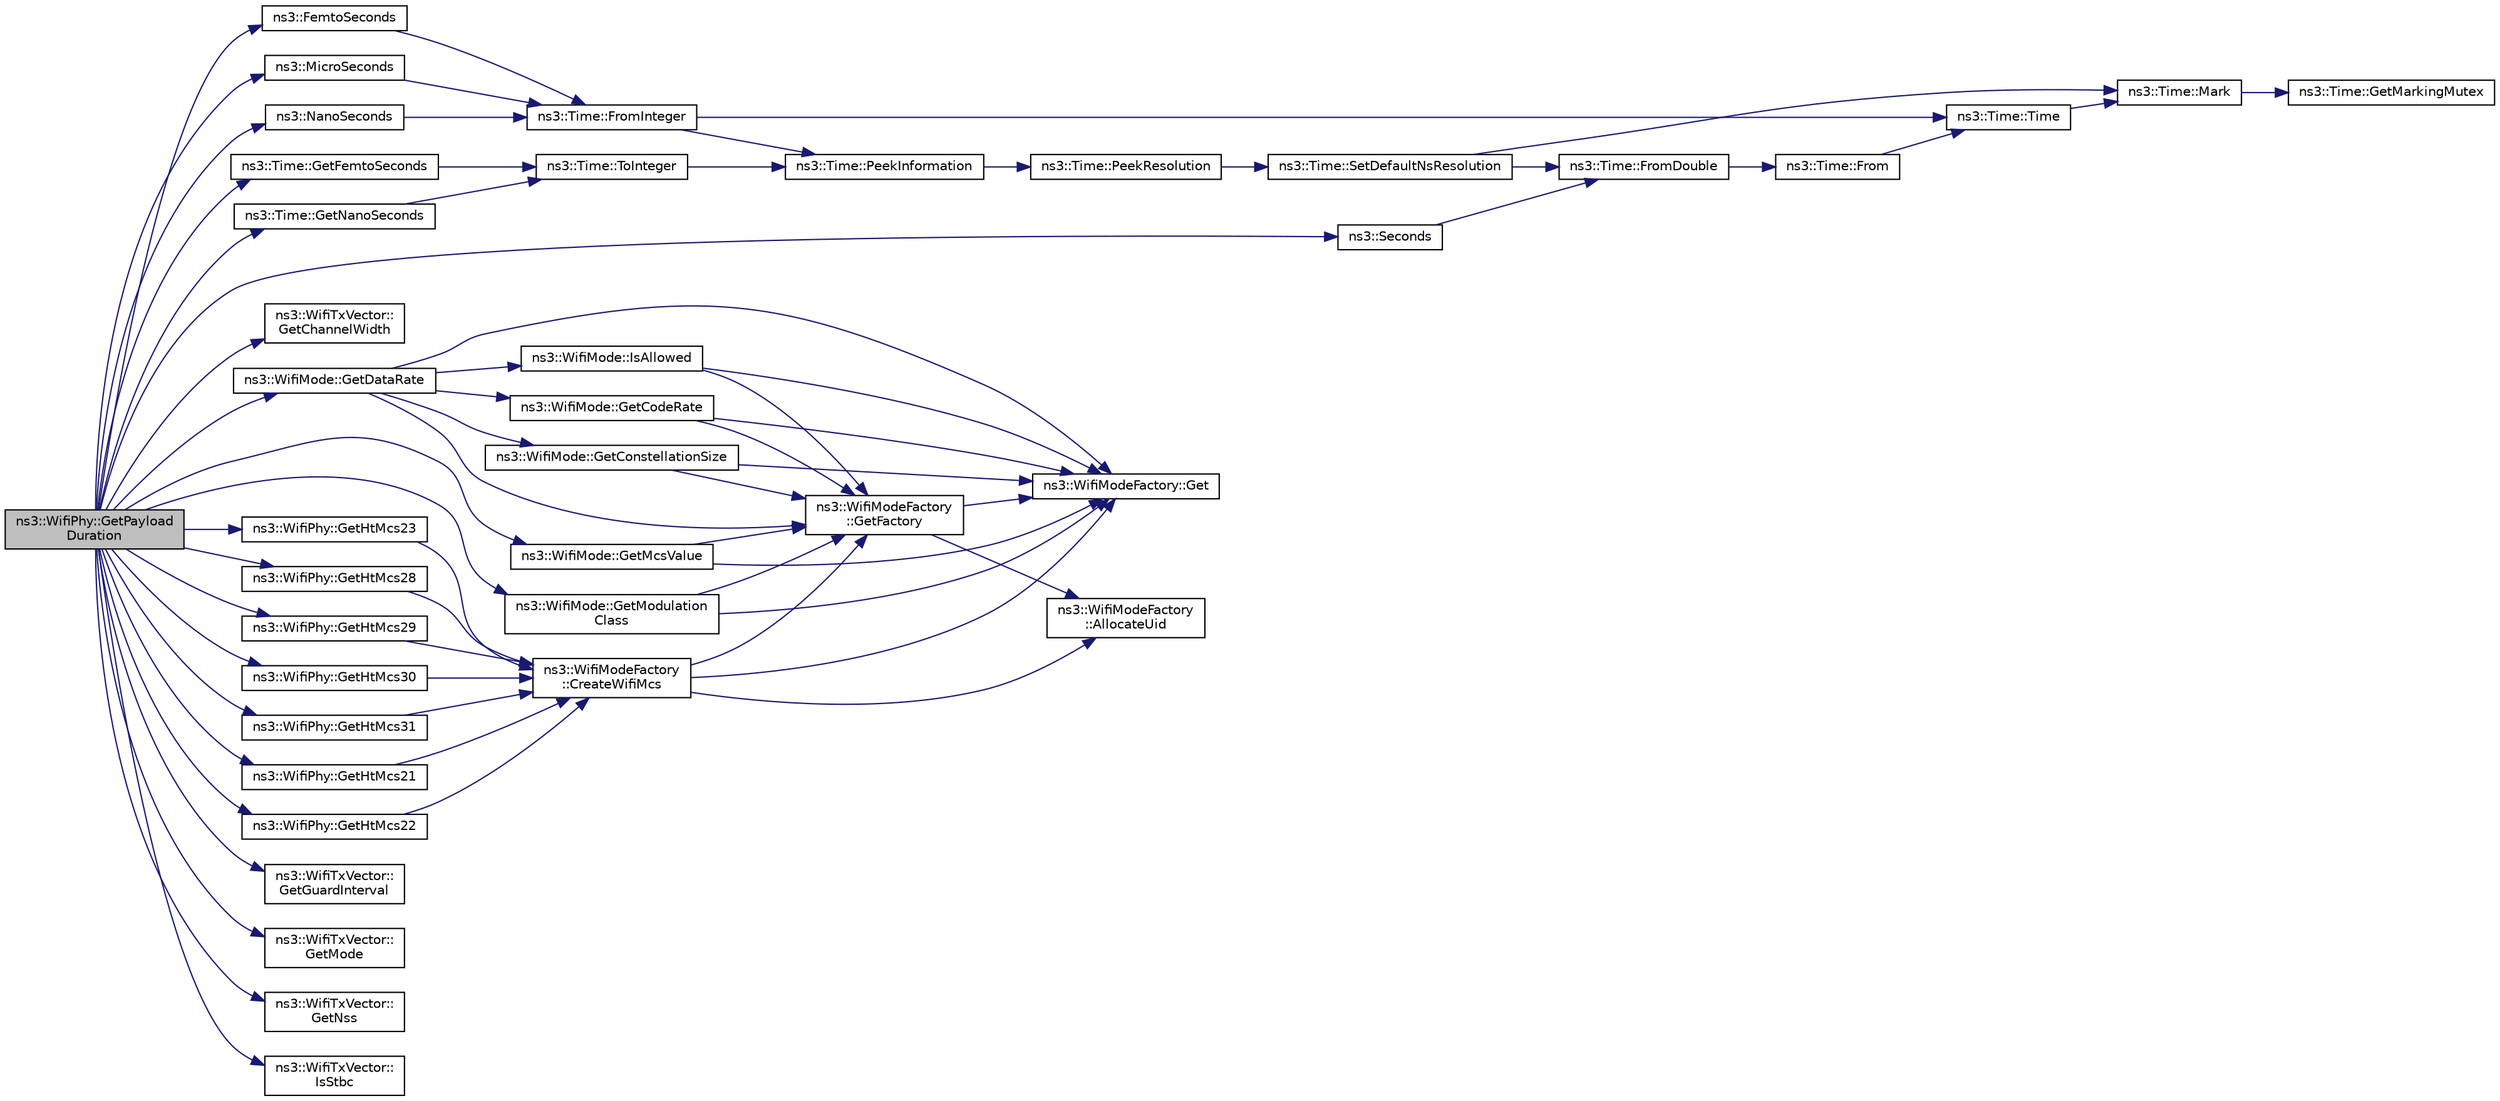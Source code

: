 digraph "ns3::WifiPhy::GetPayloadDuration"
{
 // LATEX_PDF_SIZE
  edge [fontname="Helvetica",fontsize="10",labelfontname="Helvetica",labelfontsize="10"];
  node [fontname="Helvetica",fontsize="10",shape=record];
  rankdir="LR";
  Node1 [label="ns3::WifiPhy::GetPayload\lDuration",height=0.2,width=0.4,color="black", fillcolor="grey75", style="filled", fontcolor="black",tooltip=" "];
  Node1 -> Node2 [color="midnightblue",fontsize="10",style="solid",fontname="Helvetica"];
  Node2 [label="ns3::FemtoSeconds",height=0.2,width=0.4,color="black", fillcolor="white", style="filled",URL="$group__timecivil.html#ga7df0af9e3ea0a71baeba0fbde1c54943",tooltip="Construct a Time in the indicated unit."];
  Node2 -> Node3 [color="midnightblue",fontsize="10",style="solid",fontname="Helvetica"];
  Node3 [label="ns3::Time::FromInteger",height=0.2,width=0.4,color="black", fillcolor="white", style="filled",URL="$classns3_1_1_time.html#a3e742c67b2764e75ff95f9b754d43fe9",tooltip="Create a Time equal to value in unit unit."];
  Node3 -> Node4 [color="midnightblue",fontsize="10",style="solid",fontname="Helvetica"];
  Node4 [label="ns3::Time::Time",height=0.2,width=0.4,color="black", fillcolor="white", style="filled",URL="$classns3_1_1_time.html#a8a39dc1b8cbbd7fe6d940e492d1b925e",tooltip="Default constructor, with value 0."];
  Node4 -> Node5 [color="midnightblue",fontsize="10",style="solid",fontname="Helvetica"];
  Node5 [label="ns3::Time::Mark",height=0.2,width=0.4,color="black", fillcolor="white", style="filled",URL="$classns3_1_1_time.html#aa7eef2a1119c1c4855d99f1e83d44c54",tooltip="Record a Time instance with the MarkedTimes."];
  Node5 -> Node6 [color="midnightblue",fontsize="10",style="solid",fontname="Helvetica"];
  Node6 [label="ns3::Time::GetMarkingMutex",height=0.2,width=0.4,color="black", fillcolor="white", style="filled",URL="$classns3_1_1_time.html#addd8e672203391b3ae98ee475ce05272",tooltip=" "];
  Node3 -> Node7 [color="midnightblue",fontsize="10",style="solid",fontname="Helvetica"];
  Node7 [label="ns3::Time::PeekInformation",height=0.2,width=0.4,color="black", fillcolor="white", style="filled",URL="$classns3_1_1_time.html#a0b023c55c20582aa7c1781aacf128034",tooltip="Get the Information record for timeUnit for the current Resolution."];
  Node7 -> Node8 [color="midnightblue",fontsize="10",style="solid",fontname="Helvetica"];
  Node8 [label="ns3::Time::PeekResolution",height=0.2,width=0.4,color="black", fillcolor="white", style="filled",URL="$classns3_1_1_time.html#a963e53522278fcbdf1ab9f7adbd0f5d6",tooltip="Get the current Resolution."];
  Node8 -> Node9 [color="midnightblue",fontsize="10",style="solid",fontname="Helvetica"];
  Node9 [label="ns3::Time::SetDefaultNsResolution",height=0.2,width=0.4,color="black", fillcolor="white", style="filled",URL="$classns3_1_1_time.html#a6a872e62f71dfa817fef2c549473d980",tooltip="Set the default resolution."];
  Node9 -> Node10 [color="midnightblue",fontsize="10",style="solid",fontname="Helvetica"];
  Node10 [label="ns3::Time::FromDouble",height=0.2,width=0.4,color="black", fillcolor="white", style="filled",URL="$classns3_1_1_time.html#a60e845f4a74e62495b86356afe604cb4",tooltip="Create a Time equal to value in unit unit."];
  Node10 -> Node11 [color="midnightblue",fontsize="10",style="solid",fontname="Helvetica"];
  Node11 [label="ns3::Time::From",height=0.2,width=0.4,color="black", fillcolor="white", style="filled",URL="$classns3_1_1_time.html#a34e4acc13d0e08cc8cb9cd3b838b9baf",tooltip="Create a Time in the current unit."];
  Node11 -> Node4 [color="midnightblue",fontsize="10",style="solid",fontname="Helvetica"];
  Node9 -> Node5 [color="midnightblue",fontsize="10",style="solid",fontname="Helvetica"];
  Node1 -> Node12 [color="midnightblue",fontsize="10",style="solid",fontname="Helvetica"];
  Node12 [label="ns3::WifiTxVector::\lGetChannelWidth",height=0.2,width=0.4,color="black", fillcolor="white", style="filled",URL="$classns3_1_1_wifi_tx_vector.html#ac56a35b49d9d77e09357adc171570d51",tooltip=" "];
  Node1 -> Node13 [color="midnightblue",fontsize="10",style="solid",fontname="Helvetica"];
  Node13 [label="ns3::WifiMode::GetDataRate",height=0.2,width=0.4,color="black", fillcolor="white", style="filled",URL="$classns3_1_1_wifi_mode.html#ad90f36e733ceaf8c5771cfbda437e14f",tooltip=" "];
  Node13 -> Node14 [color="midnightblue",fontsize="10",style="solid",fontname="Helvetica"];
  Node14 [label="ns3::WifiModeFactory::Get",height=0.2,width=0.4,color="black", fillcolor="white", style="filled",URL="$classns3_1_1_wifi_mode_factory.html#a3086868810ff4347e31c63027726f544",tooltip="Return a WifiModeItem at the given UID index."];
  Node13 -> Node15 [color="midnightblue",fontsize="10",style="solid",fontname="Helvetica"];
  Node15 [label="ns3::WifiMode::GetCodeRate",height=0.2,width=0.4,color="black", fillcolor="white", style="filled",URL="$classns3_1_1_wifi_mode.html#abbbea987249a16c776803ba6e2ca9973",tooltip=" "];
  Node15 -> Node14 [color="midnightblue",fontsize="10",style="solid",fontname="Helvetica"];
  Node15 -> Node16 [color="midnightblue",fontsize="10",style="solid",fontname="Helvetica"];
  Node16 [label="ns3::WifiModeFactory\l::GetFactory",height=0.2,width=0.4,color="black", fillcolor="white", style="filled",URL="$classns3_1_1_wifi_mode_factory.html#a9c6f695d733355dee8d74bd1709868fc",tooltip="Return a WifiModeFactory."];
  Node16 -> Node17 [color="midnightblue",fontsize="10",style="solid",fontname="Helvetica"];
  Node17 [label="ns3::WifiModeFactory\l::AllocateUid",height=0.2,width=0.4,color="black", fillcolor="white", style="filled",URL="$classns3_1_1_wifi_mode_factory.html#a89a9c38617bd3f7be4a8919ce9675996",tooltip="Allocate a WifiModeItem from a given uniqueUid."];
  Node16 -> Node14 [color="midnightblue",fontsize="10",style="solid",fontname="Helvetica"];
  Node13 -> Node18 [color="midnightblue",fontsize="10",style="solid",fontname="Helvetica"];
  Node18 [label="ns3::WifiMode::GetConstellationSize",height=0.2,width=0.4,color="black", fillcolor="white", style="filled",URL="$classns3_1_1_wifi_mode.html#a1437871ae722c85d980a8af3ba522d39",tooltip=" "];
  Node18 -> Node14 [color="midnightblue",fontsize="10",style="solid",fontname="Helvetica"];
  Node18 -> Node16 [color="midnightblue",fontsize="10",style="solid",fontname="Helvetica"];
  Node13 -> Node16 [color="midnightblue",fontsize="10",style="solid",fontname="Helvetica"];
  Node13 -> Node19 [color="midnightblue",fontsize="10",style="solid",fontname="Helvetica"];
  Node19 [label="ns3::WifiMode::IsAllowed",height=0.2,width=0.4,color="black", fillcolor="white", style="filled",URL="$classns3_1_1_wifi_mode.html#ae92b3cca34abdd76211fe9fbf19a6c09",tooltip=" "];
  Node19 -> Node14 [color="midnightblue",fontsize="10",style="solid",fontname="Helvetica"];
  Node19 -> Node16 [color="midnightblue",fontsize="10",style="solid",fontname="Helvetica"];
  Node1 -> Node20 [color="midnightblue",fontsize="10",style="solid",fontname="Helvetica"];
  Node20 [label="ns3::Time::GetFemtoSeconds",height=0.2,width=0.4,color="black", fillcolor="white", style="filled",URL="$classns3_1_1_time.html#a039463ff53f188d3e18f955602cb7045",tooltip="Get an approximation of the time stored in this instance in the indicated unit."];
  Node20 -> Node21 [color="midnightblue",fontsize="10",style="solid",fontname="Helvetica"];
  Node21 [label="ns3::Time::ToInteger",height=0.2,width=0.4,color="black", fillcolor="white", style="filled",URL="$classns3_1_1_time.html#a4bd2d3c8a919e4b57e60692b53db4a61",tooltip="Get the Time value expressed in a particular unit."];
  Node21 -> Node7 [color="midnightblue",fontsize="10",style="solid",fontname="Helvetica"];
  Node1 -> Node22 [color="midnightblue",fontsize="10",style="solid",fontname="Helvetica"];
  Node22 [label="ns3::WifiTxVector::\lGetGuardInterval",height=0.2,width=0.4,color="black", fillcolor="white", style="filled",URL="$classns3_1_1_wifi_tx_vector.html#aeffd754ff39a3df905eb6a9be3567010",tooltip=" "];
  Node1 -> Node23 [color="midnightblue",fontsize="10",style="solid",fontname="Helvetica"];
  Node23 [label="ns3::WifiPhy::GetHtMcs21",height=0.2,width=0.4,color="black", fillcolor="white", style="filled",URL="$classns3_1_1_wifi_phy.html#a1b6252cf4c447b4406018789376fb059",tooltip="Return MCS 21 from HT MCS values."];
  Node23 -> Node24 [color="midnightblue",fontsize="10",style="solid",fontname="Helvetica"];
  Node24 [label="ns3::WifiModeFactory\l::CreateWifiMcs",height=0.2,width=0.4,color="black", fillcolor="white", style="filled",URL="$classns3_1_1_wifi_mode_factory.html#ac3e6d9eb924873474e4122c86deb44c9",tooltip=" "];
  Node24 -> Node17 [color="midnightblue",fontsize="10",style="solid",fontname="Helvetica"];
  Node24 -> Node14 [color="midnightblue",fontsize="10",style="solid",fontname="Helvetica"];
  Node24 -> Node16 [color="midnightblue",fontsize="10",style="solid",fontname="Helvetica"];
  Node1 -> Node25 [color="midnightblue",fontsize="10",style="solid",fontname="Helvetica"];
  Node25 [label="ns3::WifiPhy::GetHtMcs22",height=0.2,width=0.4,color="black", fillcolor="white", style="filled",URL="$classns3_1_1_wifi_phy.html#a5a46df44a1b11e91ff457ffb621a3b52",tooltip="Return MCS 22 from HT MCS values."];
  Node25 -> Node24 [color="midnightblue",fontsize="10",style="solid",fontname="Helvetica"];
  Node1 -> Node26 [color="midnightblue",fontsize="10",style="solid",fontname="Helvetica"];
  Node26 [label="ns3::WifiPhy::GetHtMcs23",height=0.2,width=0.4,color="black", fillcolor="white", style="filled",URL="$classns3_1_1_wifi_phy.html#adecc25a670d3848d8d8234f1b2a4076a",tooltip="Return MCS 23 from HT MCS values."];
  Node26 -> Node24 [color="midnightblue",fontsize="10",style="solid",fontname="Helvetica"];
  Node1 -> Node27 [color="midnightblue",fontsize="10",style="solid",fontname="Helvetica"];
  Node27 [label="ns3::WifiPhy::GetHtMcs28",height=0.2,width=0.4,color="black", fillcolor="white", style="filled",URL="$classns3_1_1_wifi_phy.html#a22945b6121777459f1879156b0211e5e",tooltip="Return MCS 28 from HT MCS values."];
  Node27 -> Node24 [color="midnightblue",fontsize="10",style="solid",fontname="Helvetica"];
  Node1 -> Node28 [color="midnightblue",fontsize="10",style="solid",fontname="Helvetica"];
  Node28 [label="ns3::WifiPhy::GetHtMcs29",height=0.2,width=0.4,color="black", fillcolor="white", style="filled",URL="$classns3_1_1_wifi_phy.html#a9cfdf8a86eeb37d51e9a6064ca665456",tooltip="Return MCS 29 from HT MCS values."];
  Node28 -> Node24 [color="midnightblue",fontsize="10",style="solid",fontname="Helvetica"];
  Node1 -> Node29 [color="midnightblue",fontsize="10",style="solid",fontname="Helvetica"];
  Node29 [label="ns3::WifiPhy::GetHtMcs30",height=0.2,width=0.4,color="black", fillcolor="white", style="filled",URL="$classns3_1_1_wifi_phy.html#a2116ecb8d012384d3529aa4e69744c39",tooltip="Return MCS 30 from HT MCS values."];
  Node29 -> Node24 [color="midnightblue",fontsize="10",style="solid",fontname="Helvetica"];
  Node1 -> Node30 [color="midnightblue",fontsize="10",style="solid",fontname="Helvetica"];
  Node30 [label="ns3::WifiPhy::GetHtMcs31",height=0.2,width=0.4,color="black", fillcolor="white", style="filled",URL="$classns3_1_1_wifi_phy.html#a739f64084583163af86f81e707e39eed",tooltip="Return MCS 31 from HT MCS values."];
  Node30 -> Node24 [color="midnightblue",fontsize="10",style="solid",fontname="Helvetica"];
  Node1 -> Node31 [color="midnightblue",fontsize="10",style="solid",fontname="Helvetica"];
  Node31 [label="ns3::WifiMode::GetMcsValue",height=0.2,width=0.4,color="black", fillcolor="white", style="filled",URL="$classns3_1_1_wifi_mode.html#a4ba00941b5dbc4903ffecc1a0c841c6c",tooltip=" "];
  Node31 -> Node14 [color="midnightblue",fontsize="10",style="solid",fontname="Helvetica"];
  Node31 -> Node16 [color="midnightblue",fontsize="10",style="solid",fontname="Helvetica"];
  Node1 -> Node32 [color="midnightblue",fontsize="10",style="solid",fontname="Helvetica"];
  Node32 [label="ns3::WifiTxVector::\lGetMode",height=0.2,width=0.4,color="black", fillcolor="white", style="filled",URL="$classns3_1_1_wifi_tx_vector.html#a47d0b3ae3c7de8817626469f5fe1be6a",tooltip="If this TX vector is associated with an SU PPDU, return the selected payload transmission mode."];
  Node1 -> Node33 [color="midnightblue",fontsize="10",style="solid",fontname="Helvetica"];
  Node33 [label="ns3::WifiMode::GetModulation\lClass",height=0.2,width=0.4,color="black", fillcolor="white", style="filled",URL="$classns3_1_1_wifi_mode.html#a67e1664cac501221b63a2be307184cc9",tooltip=" "];
  Node33 -> Node14 [color="midnightblue",fontsize="10",style="solid",fontname="Helvetica"];
  Node33 -> Node16 [color="midnightblue",fontsize="10",style="solid",fontname="Helvetica"];
  Node1 -> Node34 [color="midnightblue",fontsize="10",style="solid",fontname="Helvetica"];
  Node34 [label="ns3::Time::GetNanoSeconds",height=0.2,width=0.4,color="black", fillcolor="white", style="filled",URL="$classns3_1_1_time.html#aff67d7a8139243a066d5292595caa966",tooltip="Get an approximation of the time stored in this instance in the indicated unit."];
  Node34 -> Node21 [color="midnightblue",fontsize="10",style="solid",fontname="Helvetica"];
  Node1 -> Node35 [color="midnightblue",fontsize="10",style="solid",fontname="Helvetica"];
  Node35 [label="ns3::WifiTxVector::\lGetNss",height=0.2,width=0.4,color="black", fillcolor="white", style="filled",URL="$classns3_1_1_wifi_tx_vector.html#a9c779eec5b3a9236d131f57c501390fa",tooltip="If this TX vector is associated with an SU PPDU, return the number of spatial streams."];
  Node1 -> Node36 [color="midnightblue",fontsize="10",style="solid",fontname="Helvetica"];
  Node36 [label="ns3::WifiTxVector::\lIsStbc",height=0.2,width=0.4,color="black", fillcolor="white", style="filled",URL="$classns3_1_1_wifi_tx_vector.html#ae7531bb5085a2e63d0be0222ff52e7c1",tooltip="Check if STBC is used or not."];
  Node1 -> Node37 [color="midnightblue",fontsize="10",style="solid",fontname="Helvetica"];
  Node37 [label="ns3::MicroSeconds",height=0.2,width=0.4,color="black", fillcolor="white", style="filled",URL="$group__timecivil.html#ga17465a639c8d1464e76538afdd78a9f0",tooltip="Construct a Time in the indicated unit."];
  Node37 -> Node3 [color="midnightblue",fontsize="10",style="solid",fontname="Helvetica"];
  Node1 -> Node38 [color="midnightblue",fontsize="10",style="solid",fontname="Helvetica"];
  Node38 [label="ns3::NanoSeconds",height=0.2,width=0.4,color="black", fillcolor="white", style="filled",URL="$group__timecivil.html#ga281d64bcb4dad96267d83c7688ec433f",tooltip="Construct a Time in the indicated unit."];
  Node38 -> Node3 [color="midnightblue",fontsize="10",style="solid",fontname="Helvetica"];
  Node1 -> Node39 [color="midnightblue",fontsize="10",style="solid",fontname="Helvetica"];
  Node39 [label="ns3::Seconds",height=0.2,width=0.4,color="black", fillcolor="white", style="filled",URL="$group__timecivil.html#ga33c34b816f8ff6628e33d5c8e9713b9e",tooltip="Construct a Time in the indicated unit."];
  Node39 -> Node10 [color="midnightblue",fontsize="10",style="solid",fontname="Helvetica"];
}
